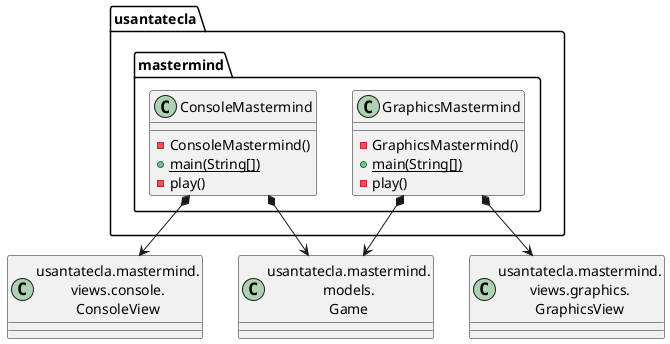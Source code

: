 @startuml usantatecla.mastermind
class usantatecla.mastermind.ConsoleMastermind{
- ConsoleMastermind()
+ {static} main(String[])
- play()
}

class usantatecla.mastermind.GraphicsMastermind{
- GraphicsMastermind()
+ {static} main(String[])
- play()
}

class ConsoleView as "usantatecla.mastermind.\nviews.console.\nConsoleView"{}
class GraphicsView as "usantatecla.mastermind.\nviews.graphics.\nGraphicsView"{}
class Game as "usantatecla.mastermind.\nmodels.\nGame"{}
usantatecla.mastermind.ConsoleMastermind *-down-> ConsoleView
usantatecla.mastermind.ConsoleMastermind *-down-> Game
usantatecla.mastermind.GraphicsMastermind *-down-> GraphicsView
usantatecla.mastermind.GraphicsMastermind *-down-> Game

@enduml

@startuml usantatecla.mastermind.views
class Error as "usantatecla.mastermind.models.\nError"{}
class Color as "usantatecla.mastermind.models.\nColor"{}
class Game as "usantatecla.mastermind.models.\nGame"{}

abstract class usantatecla.mastermind.views.WithGameView {
    + WithGameView(Game)
}
usantatecla.mastermind.views.WithGameView *-down-> Game

abstract class usantatecla.mastermind.views.ColorView{
    + {static} INITIALS: char []
    # ColorView()
    # ColorView(Color)
    + allInitials(): String
    # {abstract} resultInitials(int): String
    + {static} getInstance(char): Color
}
usantatecla.mastermind.views.ColorView *-down-> Color

abstract class usantatecla.mastermind.views.ErrorView{
    + MESSAGES: String []
    # ErrorView()
    + ErrorView(Error error)
    # {abstract} colorInitials(): String
}
usantatecla.mastermind.views.ErrorView *-down-> Error

enum usantatecla.mastermind.views.Message{
    + ATTEMPTS
    + SECRET
    + RESUME
    + RESULT
    + PROPOSED_COMBINATION
    + TITLE
    + WINNER
    + LOOSER
    - message: String
    - Message(String)
    + getMessage(): String
}

abstract class usantatecla.mastermind.views.View {
    + View(Game)
    + interact()
    # {abstract} start()
    # {abstract} propose(): boolean
    # {abstract} isNewGame(): boolean
}
usantatecla.mastermind.views.View -up-|> usantatecla.mastermind.views.WithGameView
usantatecla.mastermind.views.View .down.> Game
@enduml

@startuml usantatecla.mastermind.views.console
class Game as "usantatecla.\nmastermind.models.\nGame"
class Error as "usantatecla.\nmastermind.models.\nError"
class Result as "usantatecla.\nmastermind.models.\nResult"
enum Color as "usantatecla.\nmastermind.models.\nColor"
abstract class Combination as "usantatecla.\nmastermind.models.\nCombination"
class ProposedCombination as "usantatecla.\nmastermind.models.\nProposedCombination"
class SecretCombination as "usantatecla.\nmastermind.models.\nSecretCombination"
abstract class WithGameView as "usantatecla.\nmastermind.views.\nWithGameView"
abstract class View as "usantatecla.\nmastermind.views.\nView"
abstract class ColorView as "usantatecla.\nmastermind.views.\nColorView"
abstract class ErrorView as "usantatecla.\nmastermind.views.\nErrorView"
enum Message as "usantatecla.\nmastermind.views.\nMessage"
class Console as "usantatecla.utils.\nConsole"
class YesNoDialog as "usantatecla.utils.\nYesNoDialog"
enum ColorCode as "usantatecla.utils.\nColorCode"

class usantatecla.mastermind.views.console.ConsoleView {
    + ConsoleView(Game)
    # start()
    # propose() : boolean
    # isNewGame() : boolean
}
usantatecla.mastermind.views.console.ConsoleView -up-|> View
usantatecla.mastermind.views.console.ConsoleView *-down-> usantatecla.mastermind.views.console.StartView
usantatecla.mastermind.views.console.ConsoleView *-down-> usantatecla.mastermind.views.console.ProposalView
usantatecla.mastermind.views.console.ConsoleView *-down-> usantatecla.mastermind.views.console.ResumeView
usantatecla.mastermind.views.console.ConsoleView --> Game

class usantatecla.mastermind.views.console.ResumeView {
    ~ ResumeView(Game)
    ~ interact() : boolean
}
usantatecla.mastermind.views.console.ResumeView -up-|> WithGameView
usantatecla.mastermind.views.console.ResumeView .down.> Game
usantatecla.mastermind.views.console.ResumeView ..> Message
usantatecla.mastermind.views.console.ResumeView .> YesNoDialog

class usantatecla.mastermind.views.console.StartView {
    ~ interact()
}
usantatecla.mastermind.views.console.StartView ..> Console
usantatecla.mastermind.views.console.StartView ..> Message
usantatecla.mastermind.views.console.StartView ..> usantatecla.mastermind.views.console.SecretCombinationView

class usantatecla.mastermind.views.console.GameView {
    ~ GameView(Game)
    ~ write()
    ~ isWinnerOrLooser() : boolean
}
usantatecla.mastermind.views.console.GameView -up-|> WithGameView
usantatecla.mastermind.views.console.GameView .down.> Game
usantatecla.mastermind.views.console.GameView *-down-> usantatecla.mastermind.views.console.SecretCombinationView
usantatecla.mastermind.views.console.GameView ..> usantatecla.mastermind.views.console.AttemptsView
usantatecla.mastermind.views.console.GameView ..> usantatecla.mastermind.views.console.ResultView
usantatecla.mastermind.views.console.GameView ..> usantatecla.mastermind.views.console.ProposedCombinationView
usantatecla.mastermind.views.console.GameView ..> Message
usantatecla.mastermind.views.console.GameView ..> Console

class usantatecla.mastermind.views.console.ProposalView {
    ~ ProposalView(Game)
    ~ interact() : boolean
}
usantatecla.mastermind.views.console.ProposalView -up-|> WithGameView
usantatecla.mastermind.views.console.ProposalView .down.> Game
usantatecla.mastermind.views.console.ProposalView *-down-> usantatecla.mastermind.views.console.GameView
usantatecla.mastermind.views.console.ProposalView ..> ProposedCombination
usantatecla.mastermind.views.console.ProposalView ..> usantatecla.mastermind.views.console.ProposedCombinationView


class usantatecla.mastermind.views.console.ProposedCombinationView {
    ~ ProposedCombinationView(ProposedCombination)
    ~ write()
    ~ read()
}
usantatecla.mastermind.views.console.ProposedCombinationView *-down-> ProposedCombination
usantatecla.mastermind.views.console.ProposedCombinationView ..> usantatecla.mastermind.views.console.ErrorView
usantatecla.mastermind.views.console.ProposedCombinationView ..> usantatecla.mastermind.views.console.ColorView
usantatecla.mastermind.views.console.ProposedCombinationView ..> Color
usantatecla.mastermind.views.console.ProposedCombinationView ..> Error
usantatecla.mastermind.views.console.ProposedCombinationView ..> Combination
usantatecla.mastermind.views.console.ProposedCombinationView ..> Message
usantatecla.mastermind.views.console.ProposedCombinationView ..> Console

class usantatecla.mastermind.views.console.SecretCombinationView {
    ~ SecretCombinationView()
    ~ writeln()
}
usantatecla.mastermind.views.console.SecretCombinationView ..> SecretCombination
usantatecla.mastermind.views.console.SecretCombinationView ..> Message
usantatecla.mastermind.views.console.SecretCombinationView ..> Console

class usantatecla.mastermind.views.console.ResultView {
    ~ ResultView(Result)
    ~ writeln()
}
usantatecla.mastermind.views.console.ResultView *-down-> Result
usantatecla.mastermind.views.console.ResultView ..> Message
usantatecla.mastermind.views.console.ResultView ..> Console

class usantatecla.mastermind.views.console.AttemptsView {
    ~ AttemptsView(int)
    ~ writeln()
}
usantatecla.mastermind.views.console.AttemptsView ..> Console
usantatecla.mastermind.views.console.AttemptsView ..> Message

class usantatecla.mastermind.views.console.ColorView {
    ~ ColorView()
    ~ ColorView(Color)
    # resultInitials(int) : String
    ~ write()
}
usantatecla.mastermind.views.console.ColorView -up-|> ColorView
usantatecla.mastermind.views.console.ColorView ..> ColorCode
usantatecla.mastermind.views.console.ColorView ..> Console
usantatecla.mastermind.views.console.ColorView ..> Color

class usantatecla.mastermind.views.console.ErrorView {
    ~ ErrorView()
    ~ ErrorView(Error)
    ~ writeln()
    # colorInitials() : String
}
usantatecla.mastermind.views.console.ErrorView -up-|> ErrorView
usantatecla.mastermind.views.console.ErrorView ..> Error
usantatecla.mastermind.views.console.ErrorView ..> Console
usantatecla.mastermind.views.console.ErrorView ..> usantatecla.mastermind.views.console.ColorView

@enduml

@startuml usantatecla.mastermind.views.graphics
class Game as "usantatecla.\nmastermind.models.\nGame"
class Error as "usantatecla.\nmastermind.models.\nError"
class Result as "usantatecla.\nmastermind.models.\nResult"
enum Color as "usantatecla.\nmastermind.models.\nColor"
abstract class Combination as "usantatecla.\nmastermind.models.\nCombination"
class ProposedCombination as "usantatecla.\nmastermind.models.\nProposedCombination"
class SecretCombination as "usantatecla.\nmastermind.models.\nSecretCombination"
abstract class View as "usantatecla.\nmastermind.views.\nView"
abstract class ColorView as "usantatecla.\nmastermind.views.\nColorView"
abstract class ErrorView as "usantatecla.\nmastermind.views.\nErrorView"
enum Message as "usantatecla.\nmastermind.views.\nMessage"

package javax.swing {}
package java.awt {}

class usantatecla.mastermind.views.graphics.GraphicsView {
    + GraphicsView(Game)
    # start()
    # propose() : boolean
    # isNewGame() : boolean
}
usantatecla.mastermind.views.graphics.GraphicsView -up-|> View
usantatecla.mastermind.views.graphics.GraphicsView *-down-> usantatecla.mastermind.views.graphics.GameView
usantatecla.mastermind.views.graphics.GraphicsView ..> Game
usantatecla.mastermind.views.graphics.GraphicsView ..> usantatecla.mastermind.views.graphics.ResumeDialog

class usantatecla.mastermind.views.graphics.GameView {
    - {static} GAME_OVER : String
    ~ GameView(Game)
    ~ start()
    ~ propose() : boolean
    - drawGameOver() : boolean
    - clear()
}
usantatecla.mastermind.views.graphics.GameView -up-|> javax.swing
usantatecla.mastermind.views.graphics.GameView *-down-> Game
usantatecla.mastermind.views.graphics.GameView *-down-> usantatecla.mastermind.views.graphics.SecretCombinationView
usantatecla.mastermind.views.graphics.GameView *-down-> usantatecla.mastermind.views.graphics.ProposedCombinationsView
usantatecla.mastermind.views.graphics.GameView *-down-> usantatecla.mastermind.views.graphics.ProposalCombinationView
usantatecla.mastermind.views.graphics.GameView ..> java.awt
usantatecla.mastermind.views.graphics.GameView ..> Message
usantatecla.mastermind.views.graphics.GameView ..> usantatecla.mastermind.views.graphics.Constraints
usantatecla.mastermind.views.graphics.GameView ..> ProposedCombination

class usantatecla.mastermind.views.graphics.ProposalCombinationView {
    - {static} ACCEPT : String
    - characters : String
    ~ ProposalCombinationView(JRootPane)
    ~ resetCharacters()
    ~ getCharacters() : String
    + actionPerformed(ActionEvent)
    + keyTyped(KeyEvent)
    + keyPressed(KeyEvent)
    + keyReleased(KeyEvent)
}
usantatecla.mastermind.views.graphics.ProposalCombinationView -up-|> javax.swing
usantatecla.mastermind.views.graphics.ProposalCombinationView .up.|> java.awt
usantatecla.mastermind.views.graphics.ProposalCombinationView ..> Message
usantatecla.mastermind.views.graphics.ProposalCombinationView ..> usantatecla.mastermind.views.graphics.Constraints

class usantatecla.mastermind.views.graphics.ProposedCombinationsView {
    ~ ProposedCombinationsView(Game)
    ~ add()
}
usantatecla.mastermind.views.graphics.ProposedCombinationsView -up-|> javax.swing
usantatecla.mastermind.views.graphics.ProposedCombinationsView *-down-> Game
usantatecla.mastermind.views.graphics.ProposedCombinationsView ..> usantatecla.mastermind.views.graphics.AttemptsView
usantatecla.mastermind.views.graphics.ProposedCombinationsView ..> usantatecla.mastermind.views.graphics.ProposedCombinationView
usantatecla.mastermind.views.graphics.ProposedCombinationsView ..> usantatecla.mastermind.views.graphics.ResultView
usantatecla.mastermind.views.graphics.ProposedCombinationsView ..> java.awt

class usantatecla.mastermind.views.graphics.SecretCombinationView {
    - {static} TITLE : String
    ~ SecretCombinationView()
}
usantatecla.mastermind.views.graphics.SecretCombinationView -up-|> javax.swing
usantatecla.mastermind.views.graphics.SecretCombinationView ..> Message
usantatecla.mastermind.views.graphics.SecretCombinationView ..> SecretCombination
usantatecla.mastermind.views.graphics.SecretCombinationView ..> usantatecla.mastermind.views.graphics.Constraints

class usantatecla.mastermind.views.graphics.ProposedCombinationView {
    ~ ProposedCombinationView(ProposedCombination)
    ~ ProposedCombinationView()
    ~ read(String)
    + isValid() : boolean
}
usantatecla.mastermind.views.graphics.ProposedCombinationView -up-|> javax.swing
usantatecla.mastermind.views.graphics.ProposedCombinationView *-down-> ProposedCombination
usantatecla.mastermind.views.graphics.ProposedCombinationView *-down-> Error
usantatecla.mastermind.views.graphics.ProposedCombinationView ..> Color
usantatecla.mastermind.views.graphics.ProposedCombinationView ..> Combination
usantatecla.mastermind.views.graphics.ProposedCombinationView ..> ColorView
usantatecla.mastermind.views.graphics.ProposedCombinationView ..> usantatecla.mastermind.views.graphics.ErrorView

class usantatecla.mastermind.views.graphics.AttemptsView {
    ~ AttemptsView(int)
}
usantatecla.mastermind.views.graphics.AttemptsView -up-|> javax.swing
usantatecla.mastermind.views.graphics.AttemptsView ..> Message

class usantatecla.mastermind.views.graphics.ColorView {
    ~ ColorView()
    ~ ColorView(Color)
    # resultInitials(int) : String
}
usantatecla.mastermind.views.graphics.ColorView -up-|> ColorView
usantatecla.mastermind.views.graphics.ColorView ..> Color

class usantatecla.mastermind.views.graphics.Constraints {
    ~ Constraints(int, int, int, int)
}
usantatecla.mastermind.views.graphics.Constraints -up-|> java.awt

class usantatecla.mastermind.views.graphics.ErrorView {
    ~ ErrorView()
    ~ ErrorView(Error)
    # colorInitials() : String
}
usantatecla.mastermind.views.graphics.ErrorView -up-|> ErrorView
usantatecla.mastermind.views.graphics.ErrorView ..> usantatecla.mastermind.views.graphics.ColorView
usantatecla.mastermind.views.graphics.ErrorView ..> Error

class usantatecla.mastermind.views.graphics.ResultView {
    ~ ResultView(Result)
}
usantatecla.mastermind.views.graphics.ResultView -up-|> javax.swing
usantatecla.mastermind.views.graphics.ResultView *-down-> Result
usantatecla.mastermind.views.graphics.ResultView ..> Message

class usantatecla.mastermind.views.graphics.ResumeDialog {
    - newGame : boolean
    ~ ResumeDialog()
    ~ isNewGame() : boolean
}
usantatecla.mastermind.views.graphics.ResumeDialog -down..> javax.swing
usantatecla.mastermind.views.graphics.ResumeDialog ..> Message

@enduml

@startuml usantatecla.mastermind.models
abstract class usantatecla.mastermind.models.Combination {
- {static} WIDTH: int
# Combination()
+ {static} getWidth(): int
}
usantatecla.mastermind.models.Combination *-down-> "*" usantatecla.mastermind.types.Color

class usantatecla.mastermind.models.Game {
- {static} MAX_LONG: int
- attempts: int
+ Game()
+ clear()
+ addProposeCombination(ProposedCombination)
+ isLooser(): boolean
+ isWinner(): boolean
+ getAttempts(): int
+ getProposedCombination(int): ProposedCombination
+ getResult(int): Result
}
usantatecla.mastermind.models.Game *-down-> usantatecla.mastermind.models.SecretCombination
usantatecla.mastermind.models.Game *-down-> "0..*" usantatecla.mastermind.models.Result
usantatecla.mastermind.models.Game *-down-> "0..*" usantatecla.mastermind.models.ProposedCombination

class usantatecla.mastermind.models.ProposedCombination {
+ ProposedCombination()
~ contains(Color, int): boolean
~ contains(Color): boolean
+ getColors(): List<Color>
}
usantatecla.mastermind.models.Combination <|-down- usantatecla.mastermind.models.ProposedCombination
usantatecla.mastermind.models.ProposedCombination ..> usantatecla.mastermind.types.Color

class usantatecla.mastermind.models.SecretCombination {
~ SecretCombination()
~ getResult(ProposedCombination): Result
}
usantatecla.mastermind.models.Combination <|-down- usantatecla.mastermind.models.SecretCombination
usantatecla.mastermind.models.SecretCombination ..> usantatecla.mastermind.models.Result
usantatecla.mastermind.models.SecretCombination ..> usantatecla.mastermind.models.ProposedCombination
usantatecla.mastermind.models.SecretCombination ..> usantatecla.mastermind.types.Color

class usantatecla.mastermind.models.Result {
- blacks: int
- whites: int
~ Result(int, int)
~ isWinner(): boolean
+ getBlacks(): int
+ getWhites(): int
}

usantatecla.mastermind.models.Result ..> usantatecla.mastermind.models.Combination

enum usantatecla.mastermind.types.Color {
+ RED
+ BLUE
+ YELLOW
+ GREEN
+ ORANGE
+ PURPLE
+ NULL
~ {static} length(): int
+ isNull(): boolean
}

enum usantatecla.mastermind.types.Error {
+ DUPLICATED
+ WRONG_CHARACTERS
+ WRONG_LENGTH
+ NULL
+ isNull(): boolean
}

@enduml

@startuml usantatecla.utils
class BufferedReader as "java.io.BufferedReader"{}

enum usantatecla.utils.ColorCode{
+ RED
+ BLUE
+ YELLOW
+ GREEN
+ ORANGE
+ PURPLE
+ RESET_COLOR
- color: String
~ ColorCode(String)
+ getColor(): String
+ {static} getColorByIndex(int): String
}

class usantatecla.utils.Console{
- {static} console: Console
+ {static} getInstance(): Console
+ readString(String): String
+ readString(): String
+ readInt(String): int
+ readChar(String): char
+ writeln()
+ write(String)
+ writeln(String)
+ write(char)
- writeError(String)
}
usantatecla.utils.Console *-down-> BufferedReader

class  usantatecla.utils.YesNoDialog{
- {static} AFIRMATIVE: char
- {static} NEGATIVE: char
- {static} QUESTION: String
- {static} MESSAGE: String
+ YesNoDialog()
+ read(String): boolean
- {static} isAfirmative(char): boolean
- {static} isNegative(char): boolean
}
usantatecla.utils.YesNoDialog ..> usantatecla.utils.Console
@enduml
